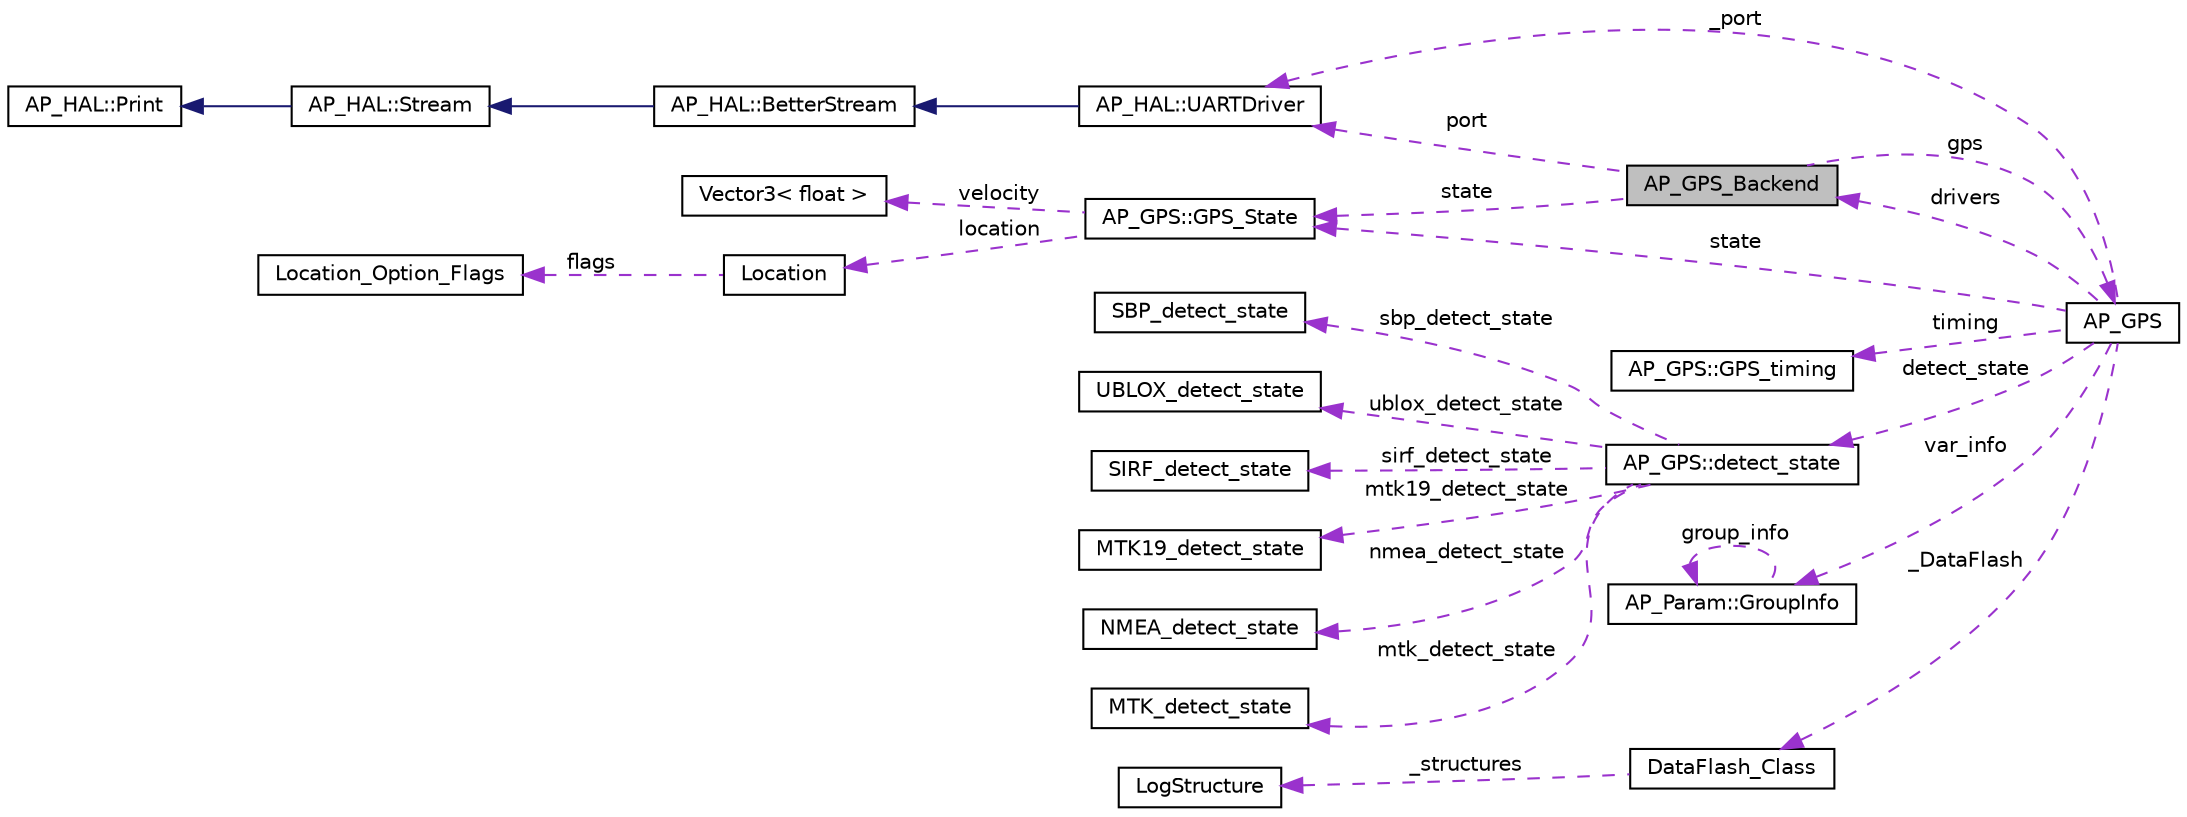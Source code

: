 digraph "AP_GPS_Backend"
{
 // INTERACTIVE_SVG=YES
  edge [fontname="Helvetica",fontsize="10",labelfontname="Helvetica",labelfontsize="10"];
  node [fontname="Helvetica",fontsize="10",shape=record];
  rankdir="LR";
  Node1 [label="AP_GPS_Backend",height=0.2,width=0.4,color="black", fillcolor="grey75", style="filled" fontcolor="black"];
  Node2 -> Node1 [dir="back",color="darkorchid3",fontsize="10",style="dashed",label=" port" ,fontname="Helvetica"];
  Node2 [label="AP_HAL::UARTDriver",height=0.2,width=0.4,color="black", fillcolor="white", style="filled",URL="$classAP__HAL_1_1UARTDriver.html"];
  Node3 -> Node2 [dir="back",color="midnightblue",fontsize="10",style="solid",fontname="Helvetica"];
  Node3 [label="AP_HAL::BetterStream",height=0.2,width=0.4,color="black", fillcolor="white", style="filled",URL="$classAP__HAL_1_1BetterStream.html"];
  Node4 -> Node3 [dir="back",color="midnightblue",fontsize="10",style="solid",fontname="Helvetica"];
  Node4 [label="AP_HAL::Stream",height=0.2,width=0.4,color="black", fillcolor="white", style="filled",URL="$classAP__HAL_1_1Stream.html"];
  Node5 -> Node4 [dir="back",color="midnightblue",fontsize="10",style="solid",fontname="Helvetica"];
  Node5 [label="AP_HAL::Print",height=0.2,width=0.4,color="black", fillcolor="white", style="filled",URL="$classAP__HAL_1_1Print.html"];
  Node6 -> Node1 [dir="back",color="darkorchid3",fontsize="10",style="dashed",label=" gps" ,fontname="Helvetica"];
  Node6 [label="AP_GPS",height=0.2,width=0.4,color="black", fillcolor="white", style="filled",URL="$classAP__GPS.html"];
  Node7 -> Node6 [dir="back",color="darkorchid3",fontsize="10",style="dashed",label=" detect_state" ,fontname="Helvetica"];
  Node7 [label="AP_GPS::detect_state",height=0.2,width=0.4,color="black", fillcolor="white", style="filled",URL="$structAP__GPS_1_1detect__state.html"];
  Node8 -> Node7 [dir="back",color="darkorchid3",fontsize="10",style="dashed",label=" sbp_detect_state" ,fontname="Helvetica"];
  Node8 [label="SBP_detect_state",height=0.2,width=0.4,color="black", fillcolor="white", style="filled",URL="$structSBP__detect__state.html"];
  Node9 -> Node7 [dir="back",color="darkorchid3",fontsize="10",style="dashed",label=" ublox_detect_state" ,fontname="Helvetica"];
  Node9 [label="UBLOX_detect_state",height=0.2,width=0.4,color="black", fillcolor="white", style="filled",URL="$structUBLOX__detect__state.html"];
  Node10 -> Node7 [dir="back",color="darkorchid3",fontsize="10",style="dashed",label=" sirf_detect_state" ,fontname="Helvetica"];
  Node10 [label="SIRF_detect_state",height=0.2,width=0.4,color="black", fillcolor="white", style="filled",URL="$structSIRF__detect__state.html"];
  Node11 -> Node7 [dir="back",color="darkorchid3",fontsize="10",style="dashed",label=" mtk19_detect_state" ,fontname="Helvetica"];
  Node11 [label="MTK19_detect_state",height=0.2,width=0.4,color="black", fillcolor="white", style="filled",URL="$structMTK19__detect__state.html"];
  Node12 -> Node7 [dir="back",color="darkorchid3",fontsize="10",style="dashed",label=" nmea_detect_state" ,fontname="Helvetica"];
  Node12 [label="NMEA_detect_state",height=0.2,width=0.4,color="black", fillcolor="white", style="filled",URL="$structNMEA__detect__state.html"];
  Node13 -> Node7 [dir="back",color="darkorchid3",fontsize="10",style="dashed",label=" mtk_detect_state" ,fontname="Helvetica"];
  Node13 [label="MTK_detect_state",height=0.2,width=0.4,color="black", fillcolor="white", style="filled",URL="$structMTK__detect__state.html"];
  Node14 -> Node6 [dir="back",color="darkorchid3",fontsize="10",style="dashed",label=" timing" ,fontname="Helvetica"];
  Node14 [label="AP_GPS::GPS_timing",height=0.2,width=0.4,color="black", fillcolor="white", style="filled",URL="$structAP__GPS_1_1GPS__timing.html"];
  Node1 -> Node6 [dir="back",color="darkorchid3",fontsize="10",style="dashed",label=" drivers" ,fontname="Helvetica"];
  Node15 -> Node6 [dir="back",color="darkorchid3",fontsize="10",style="dashed",label=" _DataFlash" ,fontname="Helvetica"];
  Node15 [label="DataFlash_Class",height=0.2,width=0.4,color="black", fillcolor="white", style="filled",URL="$classDataFlash__Class.html",tooltip="-*- tab-width: 4; Mode: C++; c-basic-offset: 4; indent-tabs-mode: nil -*- "];
  Node16 -> Node15 [dir="back",color="darkorchid3",fontsize="10",style="dashed",label=" _structures" ,fontname="Helvetica"];
  Node16 [label="LogStructure",height=0.2,width=0.4,color="black", fillcolor="white", style="filled",URL="$structLogStructure.html"];
  Node2 -> Node6 [dir="back",color="darkorchid3",fontsize="10",style="dashed",label=" _port" ,fontname="Helvetica"];
  Node17 -> Node6 [dir="back",color="darkorchid3",fontsize="10",style="dashed",label=" var_info" ,fontname="Helvetica"];
  Node17 [label="AP_Param::GroupInfo",height=0.2,width=0.4,color="black", fillcolor="white", style="filled",URL="$structAP__Param_1_1GroupInfo.html"];
  Node17 -> Node17 [dir="back",color="darkorchid3",fontsize="10",style="dashed",label=" group_info" ,fontname="Helvetica"];
  Node18 -> Node6 [dir="back",color="darkorchid3",fontsize="10",style="dashed",label=" state" ,fontname="Helvetica"];
  Node18 [label="AP_GPS::GPS_State",height=0.2,width=0.4,color="black", fillcolor="white", style="filled",URL="$structAP__GPS_1_1GPS__State.html"];
  Node19 -> Node18 [dir="back",color="darkorchid3",fontsize="10",style="dashed",label=" velocity" ,fontname="Helvetica"];
  Node19 [label="Vector3\< float \>",height=0.2,width=0.4,color="black", fillcolor="white", style="filled",URL="$classVector3.html"];
  Node20 -> Node18 [dir="back",color="darkorchid3",fontsize="10",style="dashed",label=" location" ,fontname="Helvetica"];
  Node20 [label="Location",height=0.2,width=0.4,color="black", fillcolor="white", style="filled",URL="$structLocation.html"];
  Node21 -> Node20 [dir="back",color="darkorchid3",fontsize="10",style="dashed",label=" flags" ,fontname="Helvetica"];
  Node21 [label="Location_Option_Flags",height=0.2,width=0.4,color="black", fillcolor="white", style="filled",URL="$structLocation__Option__Flags.html"];
  Node18 -> Node1 [dir="back",color="darkorchid3",fontsize="10",style="dashed",label=" state" ,fontname="Helvetica"];
}
